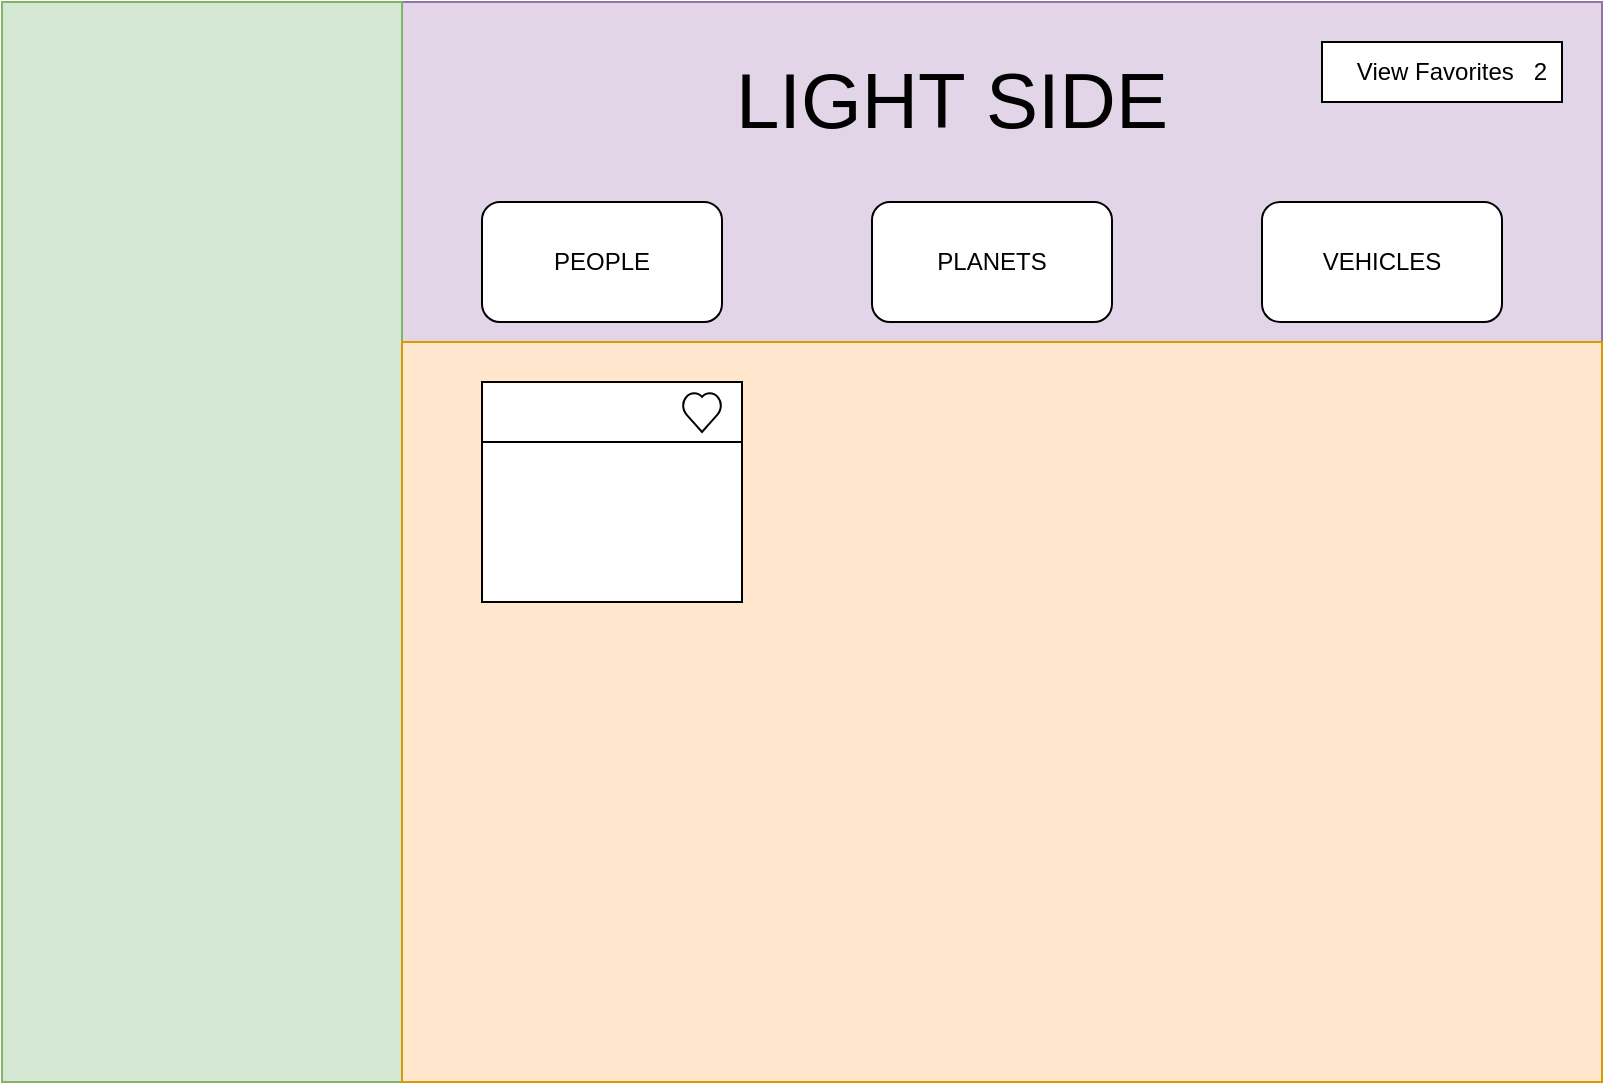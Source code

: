 <mxfile version="10.8.4" type="github"><diagram id="3WN3FvtxPcnojjxxvE44" name="Page-1"><mxGraphModel dx="918" dy="625" grid="1" gridSize="10" guides="1" tooltips="1" connect="1" arrows="1" fold="1" page="1" pageScale="1" pageWidth="850" pageHeight="1100" math="0" shadow="0"><root><mxCell id="0"/><mxCell id="1" parent="0"/><mxCell id="Z7xCJ944neAhOnrd0V4p-23" value="" style="rounded=0;whiteSpace=wrap;html=1;" vertex="1" parent="1"><mxGeometry x="780" y="45" width="20" height="20" as="geometry"/></mxCell><mxCell id="Z7xCJ944neAhOnrd0V4p-1" value="" style="rounded=0;whiteSpace=wrap;html=1;" vertex="1" parent="1"><mxGeometry x="20" y="20" width="800" height="540" as="geometry"/></mxCell><mxCell id="Z7xCJ944neAhOnrd0V4p-19" value="" style="rounded=0;whiteSpace=wrap;html=1;fillColor=#e1d5e7;strokeColor=#9673a6;" vertex="1" parent="1"><mxGeometry x="220" y="20" width="600" height="170" as="geometry"/></mxCell><mxCell id="Z7xCJ944neAhOnrd0V4p-2" value="" style="rounded=0;whiteSpace=wrap;html=1;fillColor=#d5e8d4;strokeColor=#82b366;" vertex="1" parent="1"><mxGeometry x="20" y="20" width="200" height="540" as="geometry"/></mxCell><mxCell id="Z7xCJ944neAhOnrd0V4p-3" value="&lt;font style=&quot;font-size: 39px&quot;&gt;LIGHT SIDE&lt;/font&gt;" style="text;html=1;strokeColor=none;fillColor=none;align=center;verticalAlign=middle;whiteSpace=wrap;rounded=0;" vertex="1" parent="1"><mxGeometry x="380" y="40" width="230" height="60" as="geometry"/></mxCell><mxCell id="Z7xCJ944neAhOnrd0V4p-8" value="" style="rounded=1;whiteSpace=wrap;html=1;" vertex="1" parent="1"><mxGeometry x="260" y="120" width="120" height="60" as="geometry"/></mxCell><mxCell id="Z7xCJ944neAhOnrd0V4p-9" value="" style="rounded=1;whiteSpace=wrap;html=1;" vertex="1" parent="1"><mxGeometry x="455" y="120" width="120" height="60" as="geometry"/></mxCell><mxCell id="Z7xCJ944neAhOnrd0V4p-10" value="" style="rounded=1;whiteSpace=wrap;html=1;" vertex="1" parent="1"><mxGeometry x="650" y="120" width="120" height="60" as="geometry"/></mxCell><mxCell id="Z7xCJ944neAhOnrd0V4p-11" value="PEOPLE" style="text;html=1;strokeColor=none;fillColor=none;align=center;verticalAlign=middle;whiteSpace=wrap;rounded=0;" vertex="1" parent="1"><mxGeometry x="300" y="140" width="40" height="20" as="geometry"/></mxCell><mxCell id="Z7xCJ944neAhOnrd0V4p-12" value="PLANETS" style="text;html=1;strokeColor=none;fillColor=none;align=center;verticalAlign=middle;whiteSpace=wrap;rounded=0;" vertex="1" parent="1"><mxGeometry x="495" y="140" width="40" height="20" as="geometry"/></mxCell><mxCell id="Z7xCJ944neAhOnrd0V4p-13" value="VEHICLES" style="text;html=1;strokeColor=none;fillColor=none;align=center;verticalAlign=middle;whiteSpace=wrap;rounded=0;" vertex="1" parent="1"><mxGeometry x="690" y="140" width="40" height="20" as="geometry"/></mxCell><mxCell id="Z7xCJ944neAhOnrd0V4p-15" value="" style="rounded=0;whiteSpace=wrap;html=1;fillColor=#ffe6cc;strokeColor=#d79b00;" vertex="1" parent="1"><mxGeometry x="220" y="190" width="600" height="370" as="geometry"/></mxCell><mxCell id="Z7xCJ944neAhOnrd0V4p-21" value="" style="rounded=0;whiteSpace=wrap;html=1;" vertex="1" parent="1"><mxGeometry x="680" y="40" width="120" height="30" as="geometry"/></mxCell><mxCell id="Z7xCJ944neAhOnrd0V4p-22" value="View Favorites&amp;nbsp; &amp;nbsp;2" style="text;html=1;strokeColor=none;fillColor=none;align=center;verticalAlign=middle;whiteSpace=wrap;rounded=0;" vertex="1" parent="1"><mxGeometry x="690" y="45" width="110" height="20" as="geometry"/></mxCell><mxCell id="Z7xCJ944neAhOnrd0V4p-24" value="" style="rounded=0;whiteSpace=wrap;html=1;" vertex="1" parent="1"><mxGeometry x="260" y="210" width="130" height="110" as="geometry"/></mxCell><mxCell id="Z7xCJ944neAhOnrd0V4p-25" value="" style="rounded=0;whiteSpace=wrap;html=1;" vertex="1" parent="1"><mxGeometry x="260" y="210" width="130" height="30" as="geometry"/></mxCell><mxCell id="Z7xCJ944neAhOnrd0V4p-26" value="" style="verticalLabelPosition=bottom;verticalAlign=top;html=1;shape=mxgraph.basic.heart" vertex="1" parent="1"><mxGeometry x="360" y="215" width="20" height="20" as="geometry"/></mxCell></root></mxGraphModel></diagram></mxfile>